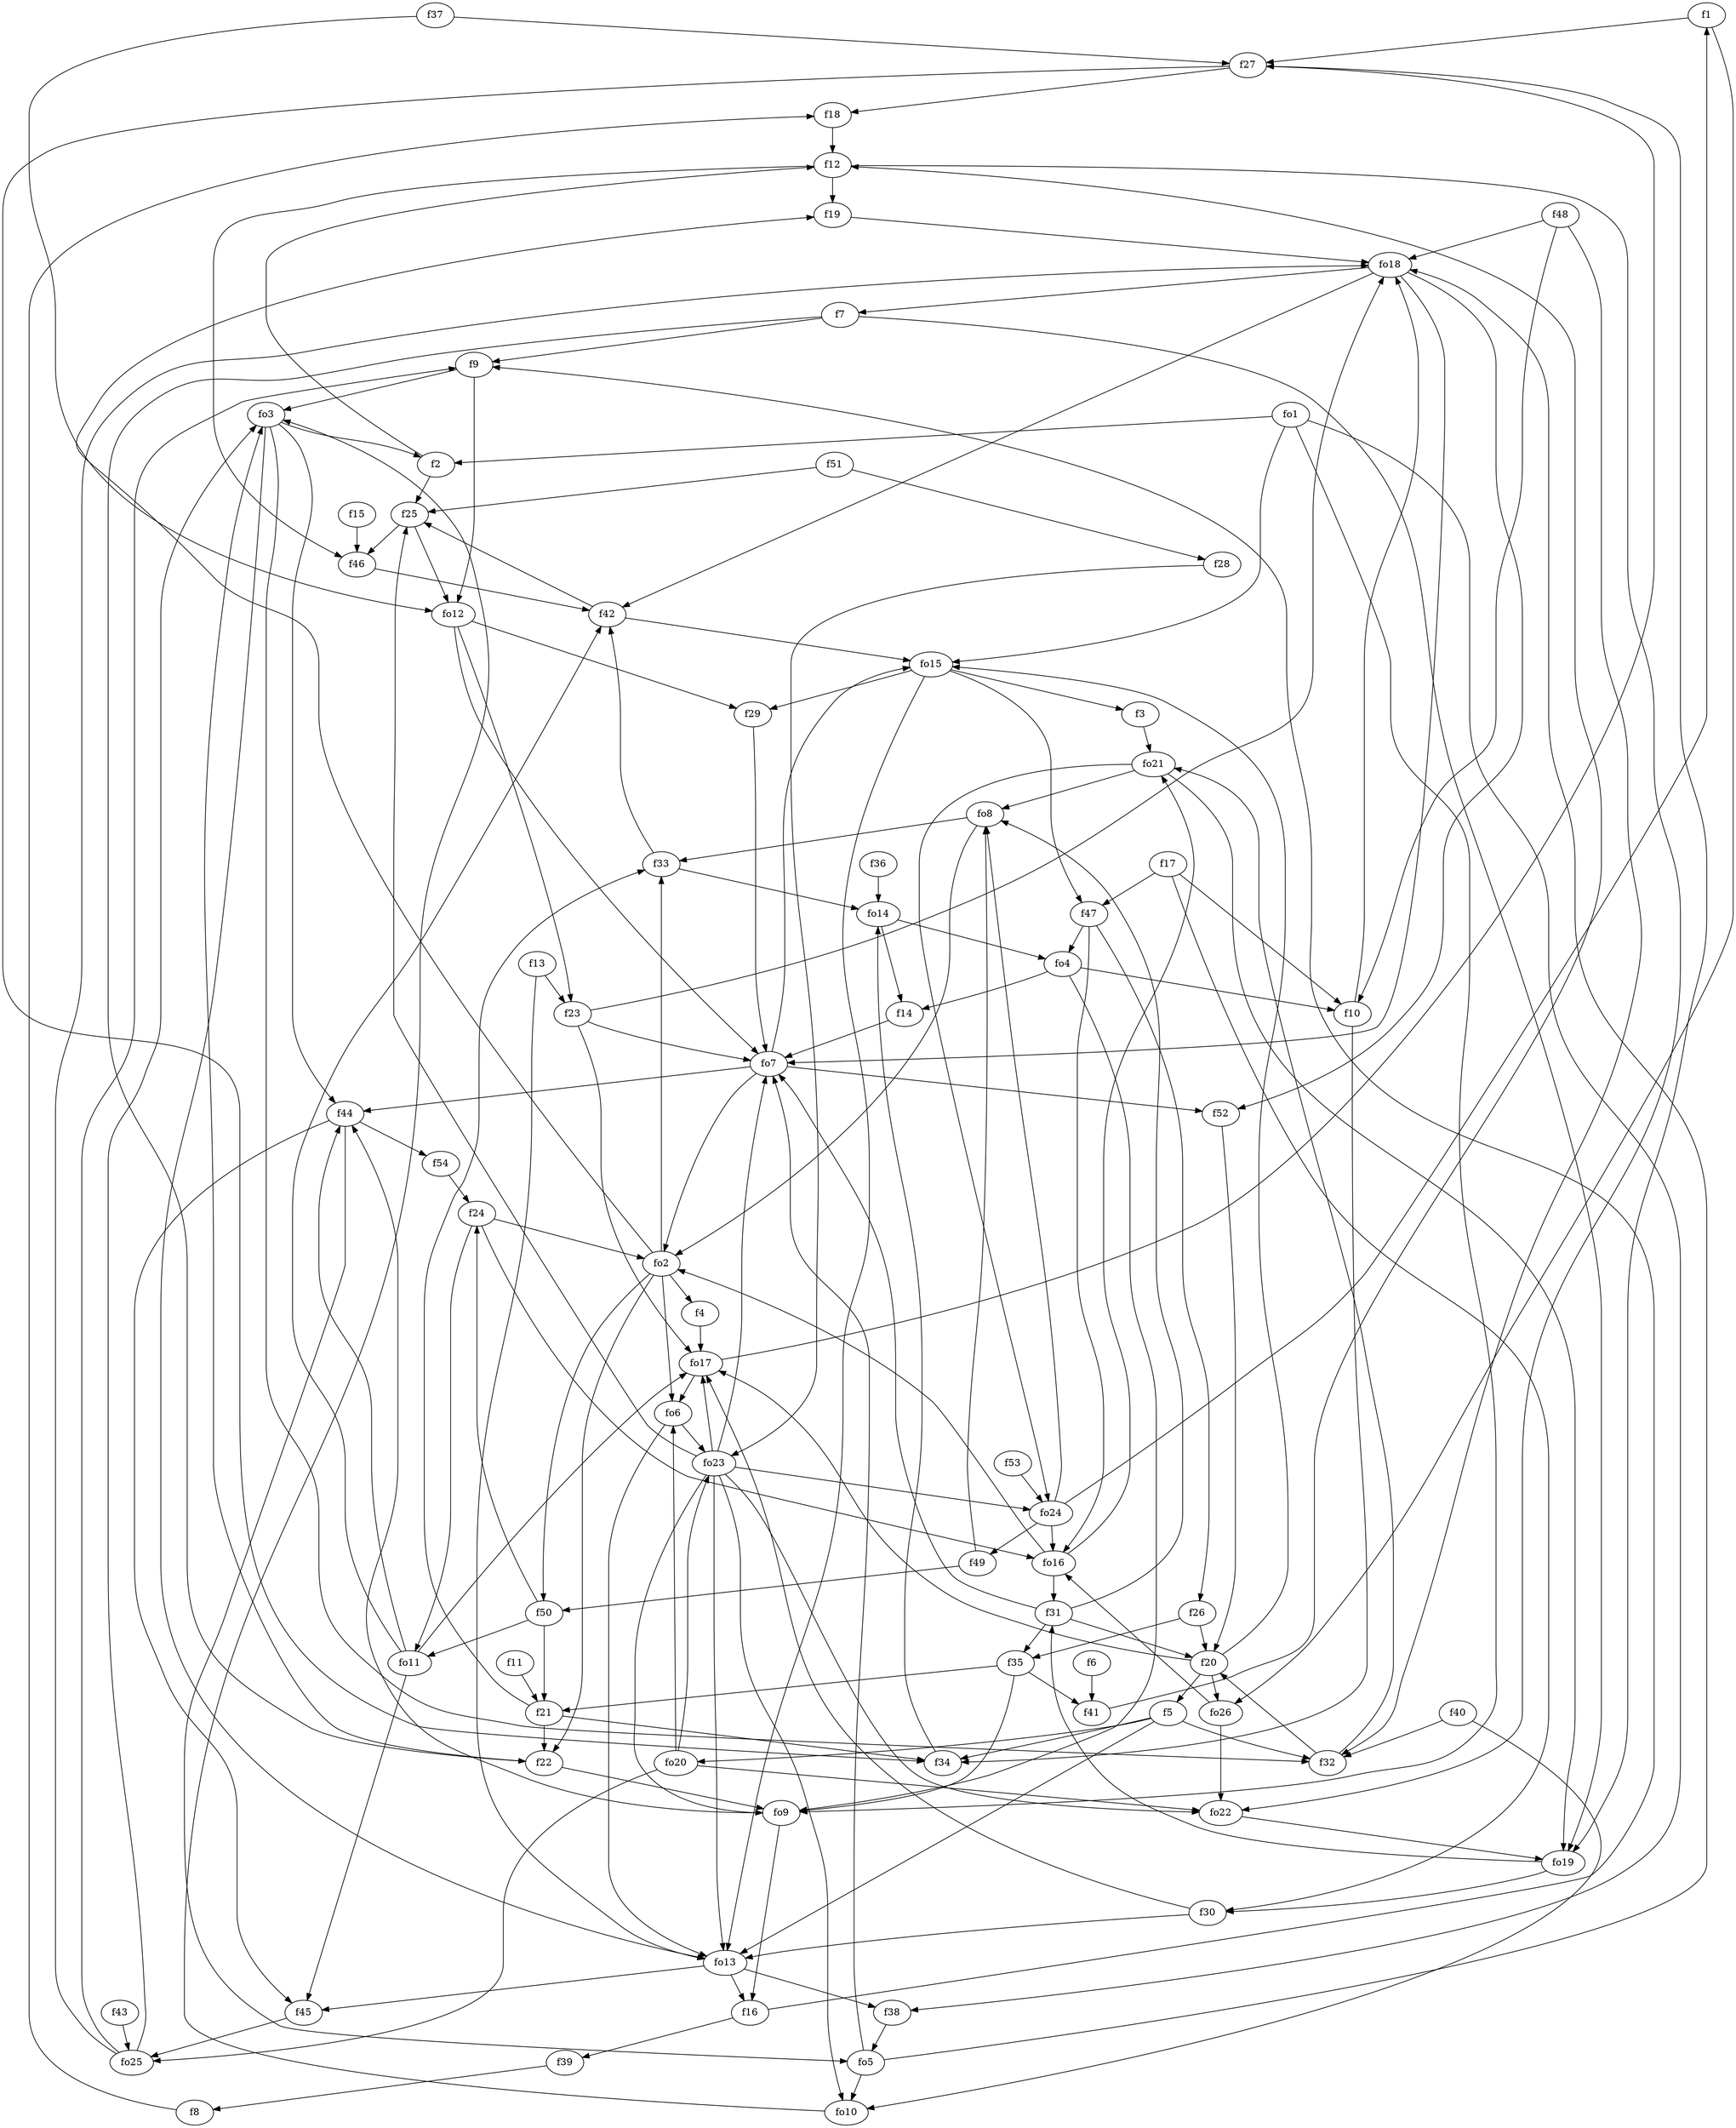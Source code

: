strict digraph  {
f1;
f2;
f3;
f4;
f5;
f6;
f7;
f8;
f9;
f10;
f11;
f12;
f13;
f14;
f15;
f16;
f17;
f18;
f19;
f20;
f21;
f22;
f23;
f24;
f25;
f26;
f27;
f28;
f29;
f30;
f31;
f32;
f33;
f34;
f35;
f36;
f37;
f38;
f39;
f40;
f41;
f42;
f43;
f44;
f45;
f46;
f47;
f48;
f49;
f50;
f51;
f52;
f53;
f54;
fo1;
fo2;
fo3;
fo4;
fo5;
fo6;
fo7;
fo8;
fo9;
fo10;
fo11;
fo12;
fo13;
fo14;
fo15;
fo16;
fo17;
fo18;
fo19;
fo20;
fo21;
fo22;
fo23;
fo24;
fo25;
fo26;
f1 -> f27  [weight=2];
f1 -> fo26  [weight=2];
f2 -> f12  [weight=2];
f2 -> f25  [weight=2];
f3 -> fo21  [weight=2];
f4 -> fo17  [weight=2];
f5 -> fo20  [weight=2];
f5 -> f34  [weight=2];
f5 -> f32  [weight=2];
f5 -> fo13  [weight=2];
f6 -> f41  [weight=2];
f7 -> f9  [weight=2];
f7 -> f22  [weight=2];
f7 -> fo19  [weight=2];
f8 -> f18  [weight=2];
f9 -> fo3  [weight=2];
f9 -> fo12  [weight=2];
f10 -> fo18  [weight=2];
f10 -> f34  [weight=2];
f11 -> f21  [weight=2];
f12 -> f19  [weight=2];
f12 -> f46  [weight=2];
f12 -> fo22  [weight=2];
f13 -> f23  [weight=2];
f13 -> fo13  [weight=2];
f14 -> fo7  [weight=2];
f15 -> f46  [weight=2];
f16 -> f9  [weight=2];
f16 -> f39  [weight=2];
f17 -> f47  [weight=2];
f17 -> f30  [weight=2];
f17 -> f10  [weight=2];
f18 -> f12  [weight=2];
f19 -> fo18  [weight=2];
f20 -> f5  [weight=2];
f20 -> fo17  [weight=2];
f20 -> fo26  [weight=2];
f20 -> fo15  [weight=2];
f21 -> f22  [weight=2];
f21 -> f34  [weight=2];
f21 -> f33  [weight=2];
f22 -> fo9  [weight=2];
f22 -> fo3  [weight=2];
f23 -> fo7  [weight=2];
f23 -> fo18  [weight=2];
f23 -> fo17  [weight=2];
f24 -> fo16  [weight=2];
f24 -> fo2  [weight=2];
f24 -> fo11  [weight=2];
f25 -> fo12  [weight=2];
f25 -> f46  [weight=2];
f26 -> f20  [weight=2];
f26 -> f35  [weight=2];
f27 -> f34  [weight=2];
f27 -> fo19  [weight=2];
f27 -> f18  [weight=2];
f28 -> fo23  [weight=2];
f29 -> fo7  [weight=2];
f30 -> fo13  [weight=2];
f30 -> fo17  [weight=2];
f31 -> f35  [weight=2];
f31 -> f20  [weight=2];
f31 -> fo7  [weight=2];
f31 -> fo8  [weight=2];
f32 -> f20  [weight=2];
f32 -> fo21  [weight=2];
f33 -> f42  [weight=2];
f33 -> fo14  [weight=2];
f34 -> fo14  [weight=2];
f35 -> f21  [weight=2];
f35 -> f41  [weight=2];
f35 -> fo9  [weight=2];
f36 -> fo14  [weight=2];
f37 -> fo12  [weight=2];
f37 -> f27  [weight=2];
f38 -> fo5  [weight=2];
f39 -> f8  [weight=2];
f40 -> fo10  [weight=2];
f40 -> f32  [weight=2];
f41 -> f12  [weight=2];
f42 -> fo15  [weight=2];
f42 -> f25  [weight=2];
f43 -> fo25  [weight=2];
f44 -> fo5  [weight=2];
f44 -> f45  [weight=2];
f44 -> f54  [weight=2];
f45 -> fo25  [weight=2];
f46 -> f42  [weight=2];
f47 -> fo16  [weight=2];
f47 -> fo4  [weight=2];
f47 -> f26  [weight=2];
f48 -> f32  [weight=2];
f48 -> fo18  [weight=2];
f48 -> f10  [weight=2];
f49 -> fo8  [weight=2];
f49 -> f50  [weight=2];
f50 -> f24  [weight=2];
f50 -> fo11  [weight=2];
f50 -> f21  [weight=2];
f51 -> f25  [weight=2];
f51 -> f28  [weight=2];
f52 -> f20  [weight=2];
f53 -> fo24  [weight=2];
f54 -> f24  [weight=2];
fo1 -> fo9  [weight=2];
fo1 -> fo15  [weight=2];
fo1 -> f38  [weight=2];
fo1 -> f2  [weight=2];
fo2 -> f4  [weight=2];
fo2 -> fo6  [weight=2];
fo2 -> f19  [weight=2];
fo2 -> f33  [weight=2];
fo2 -> f50  [weight=2];
fo2 -> f22  [weight=2];
fo3 -> f32  [weight=2];
fo3 -> f44  [weight=2];
fo3 -> f2  [weight=2];
fo3 -> fo13  [weight=2];
fo4 -> fo9  [weight=2];
fo4 -> f14  [weight=2];
fo4 -> f10  [weight=2];
fo5 -> fo10  [weight=2];
fo5 -> fo7  [weight=2];
fo5 -> fo18  [weight=2];
fo6 -> fo23  [weight=2];
fo6 -> fo13  [weight=2];
fo7 -> fo15  [weight=2];
fo7 -> f52  [weight=2];
fo7 -> fo2  [weight=2];
fo7 -> f44  [weight=2];
fo8 -> f33  [weight=2];
fo8 -> fo2  [weight=2];
fo9 -> f16  [weight=2];
fo9 -> f44  [weight=2];
fo10 -> fo3  [weight=2];
fo11 -> f42  [weight=2];
fo11 -> f45  [weight=2];
fo11 -> f44  [weight=2];
fo11 -> fo17  [weight=2];
fo12 -> fo7  [weight=2];
fo12 -> f23  [weight=2];
fo12 -> f29  [weight=2];
fo13 -> f45  [weight=2];
fo13 -> f16  [weight=2];
fo13 -> f38  [weight=2];
fo14 -> f14  [weight=2];
fo14 -> fo4  [weight=2];
fo15 -> f29  [weight=2];
fo15 -> fo13  [weight=2];
fo15 -> f3  [weight=2];
fo15 -> f47  [weight=2];
fo16 -> fo2  [weight=2];
fo16 -> fo21  [weight=2];
fo16 -> f31  [weight=2];
fo17 -> f27  [weight=2];
fo17 -> fo6  [weight=2];
fo18 -> f7  [weight=2];
fo18 -> f42  [weight=2];
fo18 -> fo7  [weight=2];
fo18 -> f52  [weight=2];
fo19 -> f31  [weight=2];
fo19 -> f30  [weight=2];
fo20 -> fo23  [weight=2];
fo20 -> fo25  [weight=2];
fo20 -> fo6  [weight=2];
fo20 -> fo22  [weight=2];
fo21 -> fo24  [weight=2];
fo21 -> fo19  [weight=2];
fo21 -> fo8  [weight=2];
fo22 -> fo19  [weight=2];
fo23 -> f25  [weight=2];
fo23 -> fo10  [weight=2];
fo23 -> fo24  [weight=2];
fo23 -> fo7  [weight=2];
fo23 -> fo13  [weight=2];
fo23 -> fo22  [weight=2];
fo23 -> fo17  [weight=2];
fo23 -> fo9  [weight=2];
fo24 -> f49  [weight=2];
fo24 -> fo8  [weight=2];
fo24 -> f1  [weight=2];
fo24 -> fo16  [weight=2];
fo25 -> fo3  [weight=2];
fo25 -> fo18  [weight=2];
fo25 -> f9  [weight=2];
fo26 -> fo16  [weight=2];
fo26 -> fo22  [weight=2];
}

